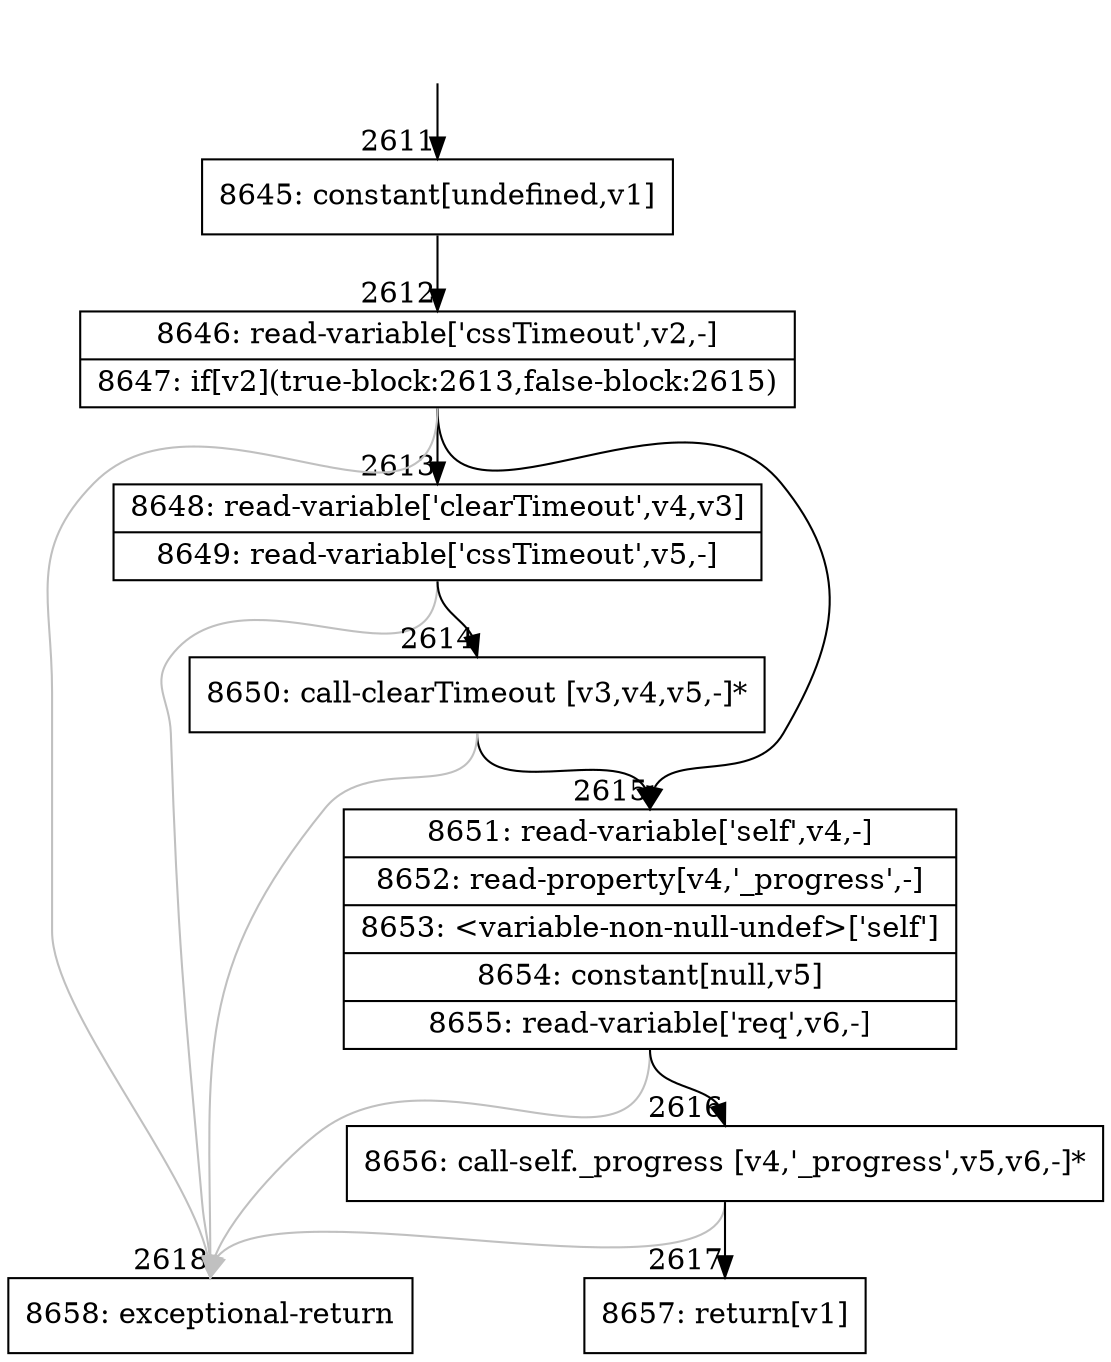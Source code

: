 digraph {
rankdir="TD"
BB_entry132[shape=none,label=""];
BB_entry132 -> BB2611 [tailport=s, headport=n, headlabel="    2611"]
BB2611 [shape=record label="{8645: constant[undefined,v1]}" ] 
BB2611 -> BB2612 [tailport=s, headport=n, headlabel="      2612"]
BB2612 [shape=record label="{8646: read-variable['cssTimeout',v2,-]|8647: if[v2](true-block:2613,false-block:2615)}" ] 
BB2612 -> BB2613 [tailport=s, headport=n, headlabel="      2613"]
BB2612 -> BB2615 [tailport=s, headport=n, headlabel="      2615"]
BB2612 -> BB2618 [tailport=s, headport=n, color=gray, headlabel="      2618"]
BB2613 [shape=record label="{8648: read-variable['clearTimeout',v4,v3]|8649: read-variable['cssTimeout',v5,-]}" ] 
BB2613 -> BB2614 [tailport=s, headport=n, headlabel="      2614"]
BB2613 -> BB2618 [tailport=s, headport=n, color=gray]
BB2614 [shape=record label="{8650: call-clearTimeout [v3,v4,v5,-]*}" ] 
BB2614 -> BB2615 [tailport=s, headport=n]
BB2614 -> BB2618 [tailport=s, headport=n, color=gray]
BB2615 [shape=record label="{8651: read-variable['self',v4,-]|8652: read-property[v4,'_progress',-]|8653: \<variable-non-null-undef\>['self']|8654: constant[null,v5]|8655: read-variable['req',v6,-]}" ] 
BB2615 -> BB2616 [tailport=s, headport=n, headlabel="      2616"]
BB2615 -> BB2618 [tailport=s, headport=n, color=gray]
BB2616 [shape=record label="{8656: call-self._progress [v4,'_progress',v5,v6,-]*}" ] 
BB2616 -> BB2617 [tailport=s, headport=n, headlabel="      2617"]
BB2616 -> BB2618 [tailport=s, headport=n, color=gray]
BB2617 [shape=record label="{8657: return[v1]}" ] 
BB2618 [shape=record label="{8658: exceptional-return}" ] 
//#$~ 4627
}
